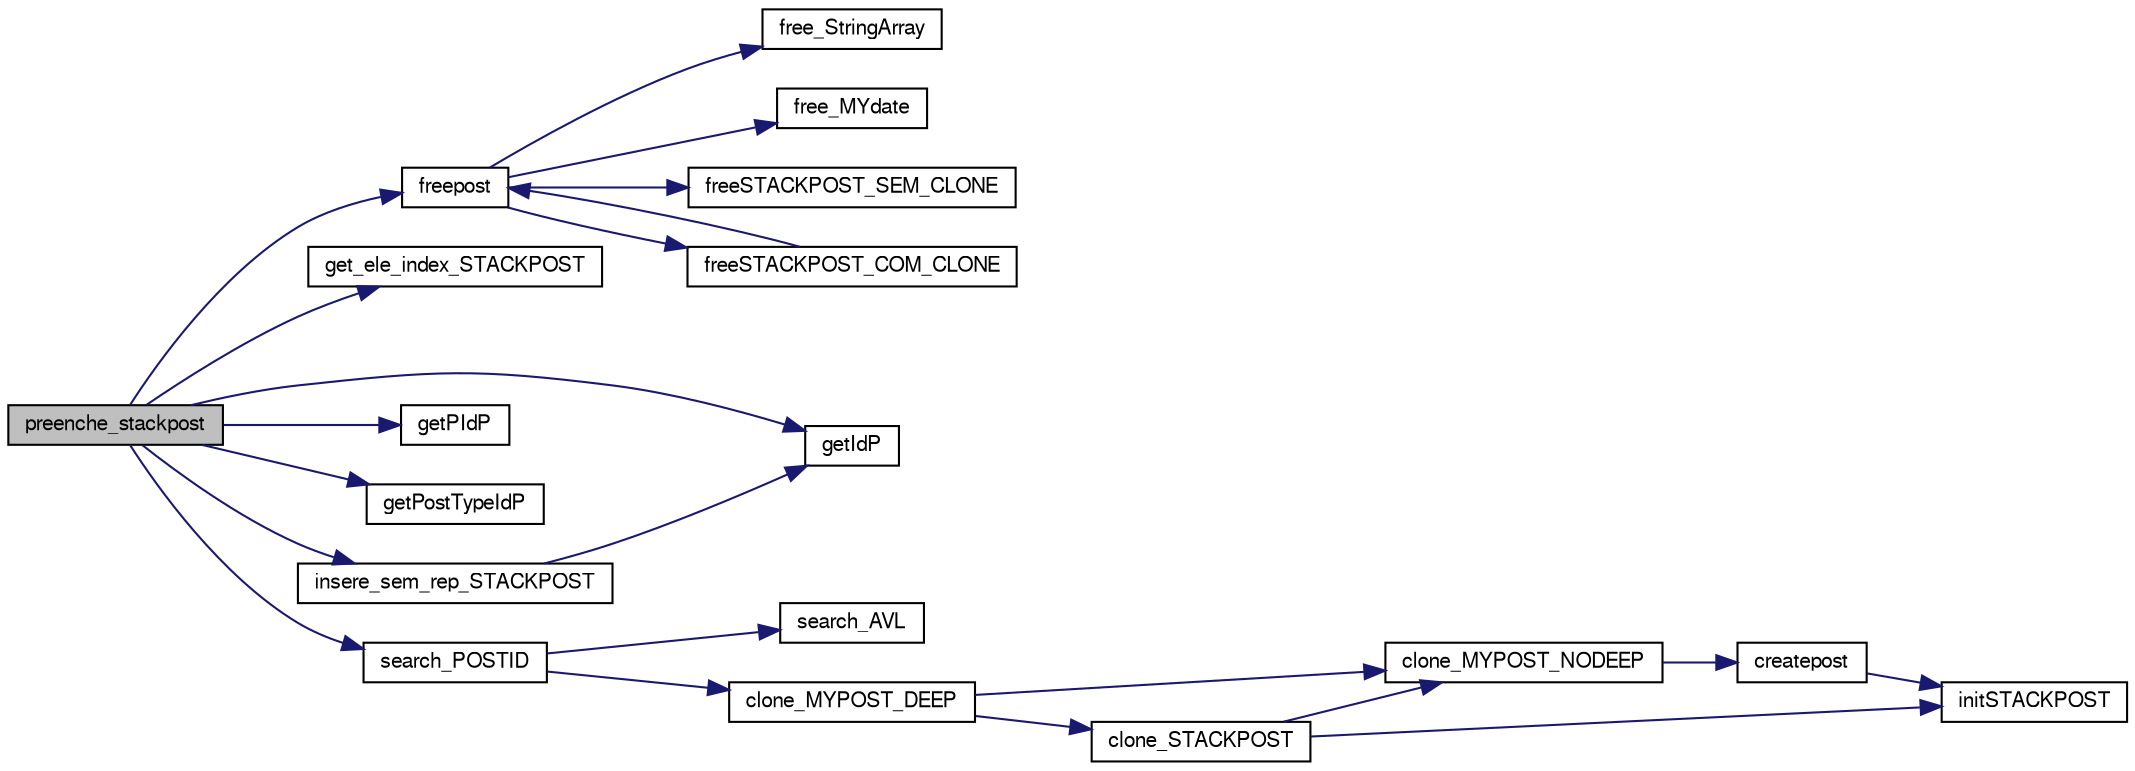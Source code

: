 digraph "preenche_stackpost"
{
  edge [fontname="FreeSans",fontsize="10",labelfontname="FreeSans",labelfontsize="10"];
  node [fontname="FreeSans",fontsize="10",shape=record];
  rankdir="LR";
  Node1 [label="preenche_stackpost",height=0.2,width=0.4,color="black", fillcolor="grey75", style="filled", fontcolor="black"];
  Node1 -> Node2 [color="midnightblue",fontsize="10",style="solid",fontname="FreeSans"];
  Node2 [label="freepost",height=0.2,width=0.4,color="black", fillcolor="white", style="filled",URL="$mypost_8c.html#a08e79594d5f2f7acf98a907972c05c51",tooltip="Função que liberta a memória alocada para um dado post. "];
  Node2 -> Node3 [color="midnightblue",fontsize="10",style="solid",fontname="FreeSans"];
  Node3 [label="free_StringArray",height=0.2,width=0.4,color="black", fillcolor="white", style="filled",URL="$mypost_8c.html#aab669e7098e15119ed28ed6e38174c06",tooltip="Função que liberta um array de strings. "];
  Node2 -> Node4 [color="midnightblue",fontsize="10",style="solid",fontname="FreeSans"];
  Node4 [label="free_MYdate",height=0.2,width=0.4,color="black", fillcolor="white", style="filled",URL="$mydate_8c.html#a47a8a92914dfb1a80155143103d3183c",tooltip="Função liberta a memória da data. "];
  Node2 -> Node5 [color="midnightblue",fontsize="10",style="solid",fontname="FreeSans"];
  Node5 [label="freeSTACKPOST_SEM_CLONE",height=0.2,width=0.4,color="black", fillcolor="white", style="filled",URL="$mypost_8c.html#a91b21fb278f52144ead6215a80e864a5",tooltip="Função que dá free a uma stackpost. "];
  Node2 -> Node6 [color="midnightblue",fontsize="10",style="solid",fontname="FreeSans"];
  Node6 [label="freeSTACKPOST_COM_CLONE",height=0.2,width=0.4,color="black", fillcolor="white", style="filled",URL="$mypost_8c.html#a80b528f810114367a43b3972570c1c3e",tooltip="Função que dá free a um clone stackpost. "];
  Node6 -> Node2 [color="midnightblue",fontsize="10",style="solid",fontname="FreeSans"];
  Node1 -> Node7 [color="midnightblue",fontsize="10",style="solid",fontname="FreeSans"];
  Node7 [label="get_ele_index_STACKPOST",height=0.2,width=0.4,color="black", fillcolor="white", style="filled",URL="$mypost_8c.html#ab5f84eeb5ef5145c0058f17b63ff41ae",tooltip="Função que devolve o elemento na posição dada. "];
  Node1 -> Node8 [color="midnightblue",fontsize="10",style="solid",fontname="FreeSans"];
  Node8 [label="getIdP",height=0.2,width=0.4,color="black", fillcolor="white", style="filled",URL="$mypost_8c.html#afa0a87d0e3edc6a72af78a5dca815fd3",tooltip="Função que obtém o Id de um post. "];
  Node1 -> Node9 [color="midnightblue",fontsize="10",style="solid",fontname="FreeSans"];
  Node9 [label="getPIdP",height=0.2,width=0.4,color="black", fillcolor="white", style="filled",URL="$mypost_8c.html#afa292f6513d0db28360f935ae91f374a",tooltip="Função que obtém o ParentId de um post. "];
  Node1 -> Node10 [color="midnightblue",fontsize="10",style="solid",fontname="FreeSans"];
  Node10 [label="getPostTypeIdP",height=0.2,width=0.4,color="black", fillcolor="white", style="filled",URL="$mypost_8c.html#a514d82e76edef763f417b1a75d92939e",tooltip="Função que obtém o TypeId de um post. "];
  Node1 -> Node11 [color="midnightblue",fontsize="10",style="solid",fontname="FreeSans"];
  Node11 [label="insere_sem_rep_STACKPOST",height=0.2,width=0.4,color="black", fillcolor="white", style="filled",URL="$mypost_8c.html#aa1efed56d7d406406a2dfec72c703450",tooltip="Função que insere um elemento sem repetidos numa stackpost. "];
  Node11 -> Node8 [color="midnightblue",fontsize="10",style="solid",fontname="FreeSans"];
  Node1 -> Node12 [color="midnightblue",fontsize="10",style="solid",fontname="FreeSans"];
  Node12 [label="search_POSTID",height=0.2,width=0.4,color="black", fillcolor="white", style="filled",URL="$mypost_8c.html#a23941cf77931842a0c8523c78888752b",tooltip="Função que procura um post pelo id na estrutura com clone. "];
  Node12 -> Node13 [color="midnightblue",fontsize="10",style="solid",fontname="FreeSans"];
  Node13 [label="search_AVL",height=0.2,width=0.4,color="black", fillcolor="white", style="filled",URL="$mytree_8c.html#aa4afa2c50dd5ec034929cac768d520db",tooltip="Função que procura um elemento na árvore. "];
  Node12 -> Node14 [color="midnightblue",fontsize="10",style="solid",fontname="FreeSans"];
  Node14 [label="clone_MYPOST_DEEP",height=0.2,width=0.4,color="black", fillcolor="white", style="filled",URL="$mypost_8c.html#a5c495ed70fa4d281c7591d0382172a20",tooltip="Função que produz o clone de um post com profundidade. "];
  Node14 -> Node15 [color="midnightblue",fontsize="10",style="solid",fontname="FreeSans"];
  Node15 [label="clone_MYPOST_NODEEP",height=0.2,width=0.4,color="black", fillcolor="white", style="filled",URL="$mypost_8c.html#a85ab9cdb786f099706850b447b715b7b",tooltip="Função que produz o clone de um post sem profundidade. "];
  Node15 -> Node16 [color="midnightblue",fontsize="10",style="solid",fontname="FreeSans"];
  Node16 [label="createpost",height=0.2,width=0.4,color="black", fillcolor="white", style="filled",URL="$mypost_8c.html#a226bc0c43835f1b4ced9d34f295ddbc6",tooltip="Função que inicializa a (nossa) representação de um post na memória. "];
  Node16 -> Node17 [color="midnightblue",fontsize="10",style="solid",fontname="FreeSans"];
  Node17 [label="initSTACKPOST",height=0.2,width=0.4,color="black", fillcolor="white", style="filled",URL="$mypost_8c.html#ac441cbdcf1391689526aba31a5e5aae9",tooltip="Função que inicializa um stackpost. "];
  Node14 -> Node18 [color="midnightblue",fontsize="10",style="solid",fontname="FreeSans"];
  Node18 [label="clone_STACKPOST",height=0.2,width=0.4,color="black", fillcolor="white", style="filled",URL="$mypost_8c.html#afffc91de20d84043a601037df1424c00",tooltip="Função que clona uma STACKPOST. "];
  Node18 -> Node17 [color="midnightblue",fontsize="10",style="solid",fontname="FreeSans"];
  Node18 -> Node15 [color="midnightblue",fontsize="10",style="solid",fontname="FreeSans"];
}
